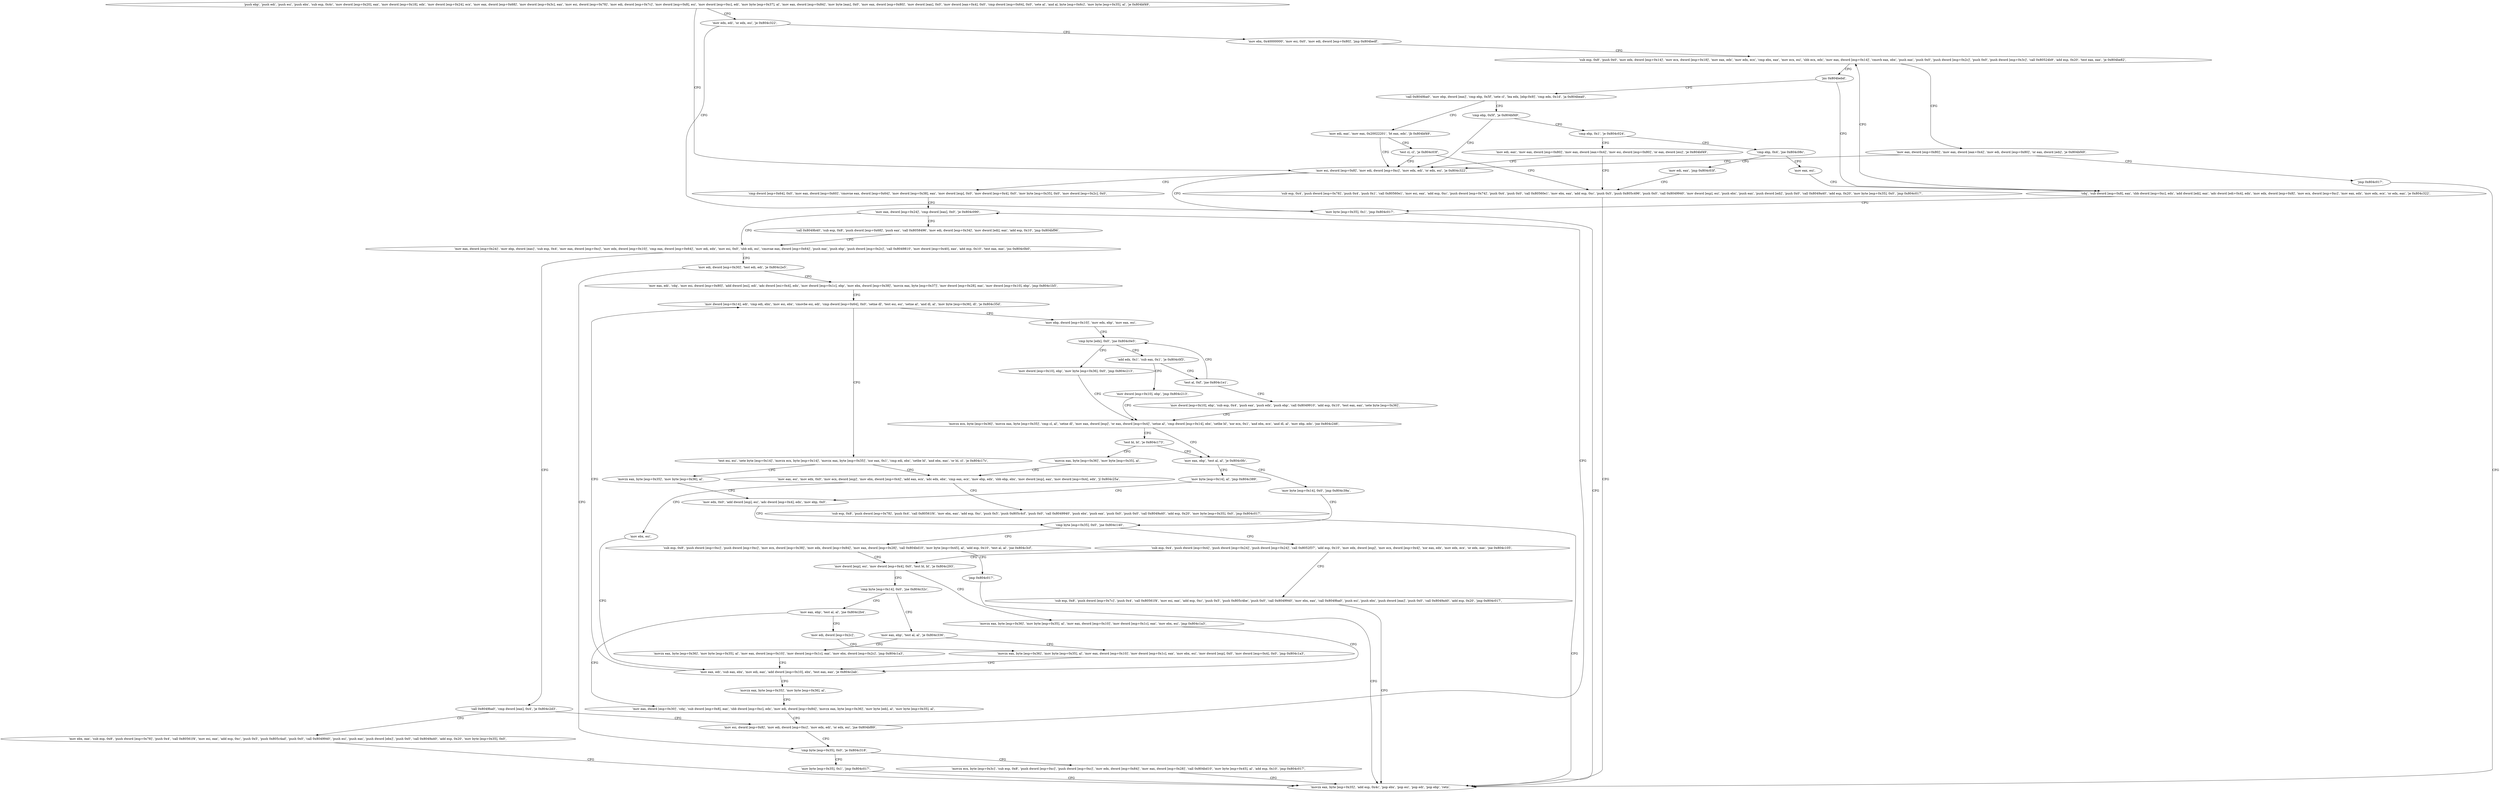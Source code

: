 digraph "func" {
"134528514" [label = "'push ebp', 'push edi', 'push esi', 'push ebx', 'sub esp, 0x4c', 'mov dword [esp+0x20], eax', 'mov dword [esp+0x18], edx', 'mov dword [esp+0x24], ecx', 'mov eax, dword [esp+0x68]', 'mov dword [esp+0x3c], eax', 'mov esi, dword [esp+0x78]', 'mov edi, dword [esp+0x7c]', 'mov dword [esp+0x8], esi', 'mov dword [esp+0xc], edi', 'mov byte [esp+0x37], al', 'mov eax, dword [esp+0x84]', 'mov byte [eax], 0x0', 'mov eax, dword [esp+0x80]', 'mov dword [eax], 0x0', 'mov dword [eax+0x4], 0x0', 'cmp dword [esp+0x64], 0x0', 'sete al', 'and al, byte [esp+0x6c]', 'mov byte [esp+0x35], al', 'je 0x804bf49', " ]
"134528841" [label = "'mov esi, dword [esp+0x8]', 'mov edi, dword [esp+0xc]', 'mov edx, edi', 'or edx, esi', 'je 0x804c322', " ]
"134528613" [label = "'mov edx, edi', 'or edx, esi', 'je 0x804c322', " ]
"134529826" [label = "'mov byte [esp+0x35], 0x1', 'jmp 0x804c017', " ]
"134528859" [label = "'cmp dword [esp+0x64], 0x0', 'mov eax, dword [esp+0x60]', 'cmovne eax, dword [esp+0x64]', 'mov dword [esp+0x38], eax', 'mov dword [esp], 0x0', 'mov dword [esp+0x4], 0x0', 'mov byte [esp+0x35], 0x0', 'mov dword [esp+0x2c], 0x0', " ]
"134528623" [label = "'mov ebx, 0x40000000', 'mov esi, 0x0', 'mov edi, dword [esp+0x80]', 'jmp 0x804bedf', " ]
"134529047" [label = "'movzx eax, byte [esp+0x35]', 'add esp, 0x4c', 'pop ebx', 'pop esi', 'pop edi', 'pop ebp', 'retn', " ]
"134528905" [label = "'mov eax, dword [esp+0x24]', 'cmp dword [eax], 0x0', 'je 0x804c090', " ]
"134528735" [label = "'sub esp, 0x8', 'push 0x0', 'mov edx, dword [esp+0x14]', 'mov ecx, dword [esp+0x18]', 'mov eax, edx', 'mov edx, ecx', 'cmp ebx, eax', 'mov ecx, esi', 'sbb ecx, edx', 'mov eax, dword [esp+0x14]', 'cmovb eax, ebx', 'push eax', 'push 0x0', 'push dword [esp+0x2c]', 'push 0x0', 'push dword [esp+0x3c]', 'call 0x80524b9', 'add esp, 0x20', 'test eax, eax', 'je 0x804be82', " ]
"134529168" [label = "'call 0x8049b40', 'sub esp, 0x8', 'push dword [esp+0x68]', 'push eax', 'call 0x8058496', 'mov edi, dword [esp+0x34]', 'mov dword [edi], eax', 'add esp, 0x10', 'jmp 0x804bf96', " ]
"134528918" [label = "'mov eax, dword [esp+0x24]', 'mov ebp, dword [eax]', 'sub esp, 0x4', 'mov eax, dword [esp+0xc]', 'mov edx, dword [esp+0x10]', 'cmp eax, dword [esp+0x64]', 'mov edi, edx', 'mov esi, 0x0', 'sbb edi, esi', 'cmovae eax, dword [esp+0x64]', 'push eax', 'push ebp', 'push dword [esp+0x2c]', 'call 0x8049810', 'mov dword [esp+0x40], eax', 'add esp, 0x10', 'test eax, eax', 'jns 0x804c0b0', " ]
"134529200" [label = "'mov edi, dword [esp+0x30]', 'test edi, edi', 'je 0x804c2e5', " ]
"134528979" [label = "'call 0x8049ba0', 'cmp dword [eax], 0x4', 'je 0x804c2d3', " ]
"134528642" [label = "'mov eax, dword [esp+0x80]', 'mov eax, dword [eax+0x4]', 'mov edi, dword [esp+0x80]', 'or eax, dword [edi]', 'je 0x804bf49', " ]
"134528794" [label = "'jns 0x804bebd', " ]
"134529765" [label = "'cmp byte [esp+0x35], 0x0', 'je 0x804c318', " ]
"134529212" [label = "'mov eax, edi', 'cdq', 'mov esi, dword [esp+0x80]', 'add dword [esi], edi', 'adc dword [esi+0x4], edx', 'mov dword [esp+0x1c], ebp', 'mov ebx, dword [esp+0x38]', 'movzx eax, byte [esp+0x37]', 'mov dword [esp+0x28], eax', 'mov dword [esp+0x10], ebp', 'jmp 0x804c1b5', " ]
"134529747" [label = "'mov esi, dword [esp+0x8]', 'mov edi, dword [esp+0xc]', 'mov edx, edi', 'or edx, esi', 'jne 0x804bf89', " ]
"134528993" [label = "'mov ebx, eax', 'sub esp, 0x8', 'push dword [esp+0x78]', 'push 0x4', 'call 0x80561f4', 'mov esi, eax', 'add esp, 0xc', 'push 0x5', 'push 0x805c4ad', 'push 0x0', 'call 0x8049940', 'push esi', 'push eax', 'push dword [ebx]', 'push 0x0', 'call 0x8049a40', 'add esp, 0x20', 'mov byte [esp+0x35], 0x0', " ]
"134528667" [label = "'jmp 0x804c017', " ]
"134528701" [label = "'cdq', 'sub dword [esp+0x8], eax', 'sbb dword [esp+0xc], edx', 'add dword [edi], eax', 'adc dword [edi+0x4], edx', 'mov edx, dword [esp+0x8]', 'mov ecx, dword [esp+0xc]', 'mov eax, edx', 'mov edx, ecx', 'or edx, eax', 'je 0x804c322', " ]
"134528796" [label = "'call 0x8049ba0', 'mov ebp, dword [eax]', 'cmp ebp, 0x5f', 'sete cl', 'lea edx, [ebp-0x9]', 'cmp edx, 0x1d', 'ja 0x804bea0', " ]
"134529816" [label = "'mov byte [esp+0x35], 0x1', 'jmp 0x804c017', " ]
"134529772" [label = "'movzx ecx, byte [esp+0x3c]', 'sub esp, 0x8', 'push dword [esp+0xc]', 'push dword [esp+0xc]', 'mov edx, dword [esp+0x84]', 'mov eax, dword [esp+0x28]', 'call 0x804bd10', 'mov byte [esp+0x45], al', 'add esp, 0x10', 'jmp 0x804c017', " ]
"134529461" [label = "'mov dword [esp+0x14], edi', 'cmp edi, ebx', 'mov esi, ebx', 'cmovbe esi, edi', 'cmp dword [esp+0x64], 0x0', 'setne dl', 'test esi, esi', 'setne al', 'and dl, al', 'mov byte [esp+0x36], dl', 'je 0x804c35d', " ]
"134528672" [label = "'cmp ebp, 0x5f', 'je 0x804bf49', " ]
"134528821" [label = "'mov edi, eax', 'mov eax, 0x20022201', 'bt eax, edx', 'jb 0x804bf49', " ]
"134529885" [label = "'test esi, esi', 'sete byte [esp+0x14]', 'movzx ecx, byte [esp+0x14]', 'movzx eax, byte [esp+0x35]', 'xor eax, 0x1', 'cmp edi, ebx', 'setbe bl', 'and ebx, eax', 'or bl, cl', 'je 0x804c17c', " ]
"134529497" [label = "'mov ebp, dword [esp+0x10]', 'mov edx, ebp', 'mov eax, esi', " ]
"134528681" [label = "'cmp ebp, 0x1', 'je 0x804c024', " ]
"134528833" [label = "'test cl, cl', 'je 0x804c03f', " ]
"134529404" [label = "'mov eax, esi', 'mov edx, 0x0', 'mov ecx, dword [esp]', 'mov ebx, dword [esp+0x4]', 'add eax, ecx', 'adc edx, ebx', 'cmp eax, ecx', 'mov ebp, edx', 'sbb ebp, ebx', 'mov dword [esp], eax', 'mov dword [esp+0x4], edx', 'jl 0x804c25a', " ]
"134529920" [label = "'movzx eax, byte [esp+0x35]', 'mov byte [esp+0x36], al', " ]
"134529505" [label = "'cmp byte [edx], 0x0', 'jne 0x804c0e5', " ]
"134529060" [label = "'mov edi, eax', 'mov eax, dword [esp+0x80]', 'mov eax, dword [eax+0x4]', 'mov esi, dword [esp+0x80]', 'or eax, dword [esi]', 'je 0x804bf49', " ]
"134528690" [label = "'cmp ebp, 0x4', 'jne 0x804c08c', " ]
"134529087" [label = "'sub esp, 0x4', 'push dword [esp+0x78]', 'push 0x4', 'push 0x1', 'call 0x80560e1', 'mov esi, eax', 'add esp, 0xc', 'push dword [esp+0x74]', 'push 0x4', 'push 0x0', 'call 0x80560e1', 'mov ebx, eax', 'add esp, 0xc', 'push 0x5', 'push 0x805c496', 'push 0x0', 'call 0x8049940', 'mov dword [esp], esi', 'push ebx', 'push eax', 'push dword [edi]', 'push 0x0', 'call 0x8049a40', 'add esp, 0x20', 'mov byte [esp+0x35], 0x0', 'jmp 0x804c017', " ]
"134529626" [label = "'sub esp, 0x8', 'push dword [esp+0x78]', 'push 0x4', 'call 0x80561f4', 'mov ebx, eax', 'add esp, 0xc', 'push 0x5', 'push 0x805c4cf', 'push 0x0', 'call 0x8049940', 'push ebx', 'push eax', 'push 0x0', 'push 0x0', 'call 0x8049a40', 'add esp, 0x20', 'mov byte [esp+0x35], 0x0', 'jmp 0x804c017', " ]
"134529441" [label = "'mov ebx, esi', " ]
"134529929" [label = "'mov edx, 0x0', 'add dword [esp], esi', 'adc dword [esp+0x4], edx', 'mov ebp, 0x0', " ]
"134529253" [label = "'mov dword [esp+0x10], ebp', 'mov byte [esp+0x36], 0x0', 'jmp 0x804c213', " ]
"134529555" [label = "'movzx ecx, byte [esp+0x36]', 'movzx eax, byte [esp+0x35]', 'cmp cl, al', 'setne dl', 'mov eax, dword [esp]', 'or eax, dword [esp+0x4]', 'setne al', 'cmp dword [esp+0x14], ebx', 'setbe bl', 'xor ecx, 0x1', 'and ebx, ecx', 'and dl, al', 'mov ebp, edx', 'jne 0x804c246', " ]
"134529514" [label = "'add edx, 0x1', 'sub eax, 0x1', 'je 0x804c0f3', " ]
"134529267" [label = "'mov dword [esp+0x10], ebp', 'jmp 0x804c213', " ]
"134529526" [label = "'test al, 0xf', 'jne 0x804c1e1', " ]
"134529164" [label = "'mov edi, eax', 'jmp 0x804c03f', " ]
"134528699" [label = "'mov eax, esi', " ]
"134529443" [label = "'mov eax, edi', 'sub eax, ebx', 'mov edi, eax', 'add dword [esp+0x10], ebx', 'test eax, eax', 'je 0x804c2ab', " ]
"134529344" [label = "'sub esp, 0x8', 'push dword [esp+0xc]', 'push dword [esp+0xc]', 'mov ecx, dword [esp+0x38]', 'mov edx, dword [esp+0x84]', 'mov eax, dword [esp+0x28]', 'call 0x804bd10', 'mov byte [esp+0x45], al', 'add esp, 0x10', 'test al, al', 'jne 0x804c3cf', " ]
"134529999" [label = "'mov dword [esp], esi', 'mov dword [esp+0x4], 0x0', 'test bl, bl', 'je 0x804c293', " ]
"134529390" [label = "'jmp 0x804c017', " ]
"134529957" [label = "'sub esp, 0x4', 'push dword [esp+0x4]', 'push dword [esp+0x24]', 'push dword [esp+0x24]', 'call 0x8052f37', 'add esp, 0x10', 'mov edx, dword [esp]', 'mov ecx, dword [esp+0x4]', 'xor eax, edx', 'mov edx, ecx', 'or edx, eax', 'jne 0x804c105', " ]
"134529285" [label = "'sub esp, 0x8', 'push dword [esp+0x7c]', 'push 0x4', 'call 0x80561f4', 'mov esi, eax', 'add esp, 0xc', 'push 0x5', 'push 0x805c4be', 'push 0x0', 'call 0x8049940', 'mov ebx, eax', 'call 0x8049ba0', 'push esi', 'push ebx', 'push dword [eax]', 'push 0x0', 'call 0x8049a40', 'add esp, 0x20', 'jmp 0x804c017', " ]
"134529606" [label = "'mov eax, ebp', 'test al, al', 'je 0x804c0fc', " ]
"134529598" [label = "'test bl, bl', 'je 0x804c173', " ]
"134529530" [label = "'mov dword [esp+0x10], ebp', 'sub esp, 0x4', 'push eax', 'push edx', 'push ebp', 'call 0x8049910', 'add esp, 0x10', 'test eax, eax', 'sete byte [esp+0x36]', " ]
"134529707" [label = "'movzx eax, byte [esp+0x35]', 'mov byte [esp+0x36], al', " ]
"134529716" [label = "'mov eax, dword [esp+0x30]', 'cdq', 'sub dword [esp+0x8], eax', 'sbb dword [esp+0xc], edx', 'mov edi, dword [esp+0x84]', 'movzx eax, byte [esp+0x36]', 'mov byte [edi], al', 'mov byte [esp+0x35], al', " ]
"134529683" [label = "'movzx eax, byte [esp+0x36]', 'mov byte [esp+0x35], al', 'mov eax, dword [esp+0x10]', 'mov dword [esp+0x1c], eax', 'mov ebx, esi', 'jmp 0x804c1a3', " ]
"134530018" [label = "'cmp byte [esp+0x14], 0x0', 'jne 0x804c32c', " ]
"134529276" [label = "'mov byte [esp+0x14], al', 'jmp 0x804c389', " ]
"134529616" [label = "'mov byte [esp+0x14], 0x0', 'jmp 0x804c39a', " ]
"134529395" [label = "'movzx eax, byte [esp+0x36]', 'mov byte [esp+0x35], al', " ]
"134529836" [label = "'mov eax, ebp', 'test al, al', 'jne 0x804c2b4', " ]
"134530029" [label = "'mov eax, ebp', 'test al, al', 'je 0x804c336', " ]
"134529946" [label = "'cmp byte [esp+0x35], 0x0', 'jne 0x804c140', " ]
"134529842" [label = "'mov edi, dword [esp+0x2c]', " ]
"134529846" [label = "'movzx eax, byte [esp+0x36]', 'mov byte [esp+0x35], al', 'mov eax, dword [esp+0x10]', 'mov dword [esp+0x1c], eax', 'mov ebx, esi', 'mov dword [esp], 0x0', 'mov dword [esp+0x4], 0x0', 'jmp 0x804c1a3', " ]
"134530039" [label = "'movzx eax, byte [esp+0x36]', 'mov byte [esp+0x35], al', 'mov eax, dword [esp+0x10]', 'mov dword [esp+0x1c], eax', 'mov ebx, dword [esp+0x2c]', 'jmp 0x804c1a3', " ]
"134528514" -> "134528841" [ label = "CFG" ]
"134528514" -> "134528613" [ label = "CFG" ]
"134528841" -> "134529826" [ label = "CFG" ]
"134528841" -> "134528859" [ label = "CFG" ]
"134528613" -> "134529826" [ label = "CFG" ]
"134528613" -> "134528623" [ label = "CFG" ]
"134529826" -> "134529047" [ label = "CFG" ]
"134528859" -> "134528905" [ label = "CFG" ]
"134528623" -> "134528735" [ label = "CFG" ]
"134528905" -> "134529168" [ label = "CFG" ]
"134528905" -> "134528918" [ label = "CFG" ]
"134528735" -> "134528642" [ label = "CFG" ]
"134528735" -> "134528794" [ label = "CFG" ]
"134529168" -> "134528918" [ label = "CFG" ]
"134528918" -> "134529200" [ label = "CFG" ]
"134528918" -> "134528979" [ label = "CFG" ]
"134529200" -> "134529765" [ label = "CFG" ]
"134529200" -> "134529212" [ label = "CFG" ]
"134528979" -> "134529747" [ label = "CFG" ]
"134528979" -> "134528993" [ label = "CFG" ]
"134528642" -> "134528841" [ label = "CFG" ]
"134528642" -> "134528667" [ label = "CFG" ]
"134528794" -> "134528701" [ label = "CFG" ]
"134528794" -> "134528796" [ label = "CFG" ]
"134529765" -> "134529816" [ label = "CFG" ]
"134529765" -> "134529772" [ label = "CFG" ]
"134529212" -> "134529461" [ label = "CFG" ]
"134529747" -> "134528905" [ label = "CFG" ]
"134529747" -> "134529765" [ label = "CFG" ]
"134528993" -> "134529047" [ label = "CFG" ]
"134528667" -> "134529047" [ label = "CFG" ]
"134528701" -> "134529826" [ label = "CFG" ]
"134528701" -> "134528735" [ label = "CFG" ]
"134528796" -> "134528672" [ label = "CFG" ]
"134528796" -> "134528821" [ label = "CFG" ]
"134529816" -> "134529047" [ label = "CFG" ]
"134529772" -> "134529047" [ label = "CFG" ]
"134529461" -> "134529885" [ label = "CFG" ]
"134529461" -> "134529497" [ label = "CFG" ]
"134528672" -> "134528841" [ label = "CFG" ]
"134528672" -> "134528681" [ label = "CFG" ]
"134528821" -> "134528841" [ label = "CFG" ]
"134528821" -> "134528833" [ label = "CFG" ]
"134529885" -> "134529404" [ label = "CFG" ]
"134529885" -> "134529920" [ label = "CFG" ]
"134529497" -> "134529505" [ label = "CFG" ]
"134528681" -> "134529060" [ label = "CFG" ]
"134528681" -> "134528690" [ label = "CFG" ]
"134528833" -> "134529087" [ label = "CFG" ]
"134528833" -> "134528841" [ label = "CFG" ]
"134529404" -> "134529626" [ label = "CFG" ]
"134529404" -> "134529441" [ label = "CFG" ]
"134529920" -> "134529929" [ label = "CFG" ]
"134529505" -> "134529253" [ label = "CFG" ]
"134529505" -> "134529514" [ label = "CFG" ]
"134529060" -> "134528841" [ label = "CFG" ]
"134529060" -> "134529087" [ label = "CFG" ]
"134528690" -> "134529164" [ label = "CFG" ]
"134528690" -> "134528699" [ label = "CFG" ]
"134529087" -> "134529047" [ label = "CFG" ]
"134529626" -> "134529047" [ label = "CFG" ]
"134529441" -> "134529443" [ label = "CFG" ]
"134529929" -> "134529946" [ label = "CFG" ]
"134529253" -> "134529555" [ label = "CFG" ]
"134529555" -> "134529606" [ label = "CFG" ]
"134529555" -> "134529598" [ label = "CFG" ]
"134529514" -> "134529267" [ label = "CFG" ]
"134529514" -> "134529526" [ label = "CFG" ]
"134529267" -> "134529555" [ label = "CFG" ]
"134529526" -> "134529505" [ label = "CFG" ]
"134529526" -> "134529530" [ label = "CFG" ]
"134529164" -> "134529087" [ label = "CFG" ]
"134528699" -> "134528701" [ label = "CFG" ]
"134529443" -> "134529707" [ label = "CFG" ]
"134529443" -> "134529461" [ label = "CFG" ]
"134529344" -> "134529999" [ label = "CFG" ]
"134529344" -> "134529390" [ label = "CFG" ]
"134529999" -> "134529683" [ label = "CFG" ]
"134529999" -> "134530018" [ label = "CFG" ]
"134529390" -> "134529047" [ label = "CFG" ]
"134529957" -> "134529285" [ label = "CFG" ]
"134529957" -> "134529999" [ label = "CFG" ]
"134529285" -> "134529047" [ label = "CFG" ]
"134529606" -> "134529276" [ label = "CFG" ]
"134529606" -> "134529616" [ label = "CFG" ]
"134529598" -> "134529395" [ label = "CFG" ]
"134529598" -> "134529606" [ label = "CFG" ]
"134529530" -> "134529555" [ label = "CFG" ]
"134529707" -> "134529716" [ label = "CFG" ]
"134529716" -> "134529747" [ label = "CFG" ]
"134529683" -> "134529443" [ label = "CFG" ]
"134530018" -> "134529836" [ label = "CFG" ]
"134530018" -> "134530029" [ label = "CFG" ]
"134529276" -> "134529929" [ label = "CFG" ]
"134529616" -> "134529946" [ label = "CFG" ]
"134529395" -> "134529404" [ label = "CFG" ]
"134529836" -> "134529716" [ label = "CFG" ]
"134529836" -> "134529842" [ label = "CFG" ]
"134530029" -> "134529846" [ label = "CFG" ]
"134530029" -> "134530039" [ label = "CFG" ]
"134529946" -> "134529344" [ label = "CFG" ]
"134529946" -> "134529957" [ label = "CFG" ]
"134529842" -> "134529846" [ label = "CFG" ]
"134529846" -> "134529443" [ label = "CFG" ]
"134530039" -> "134529443" [ label = "CFG" ]
}
